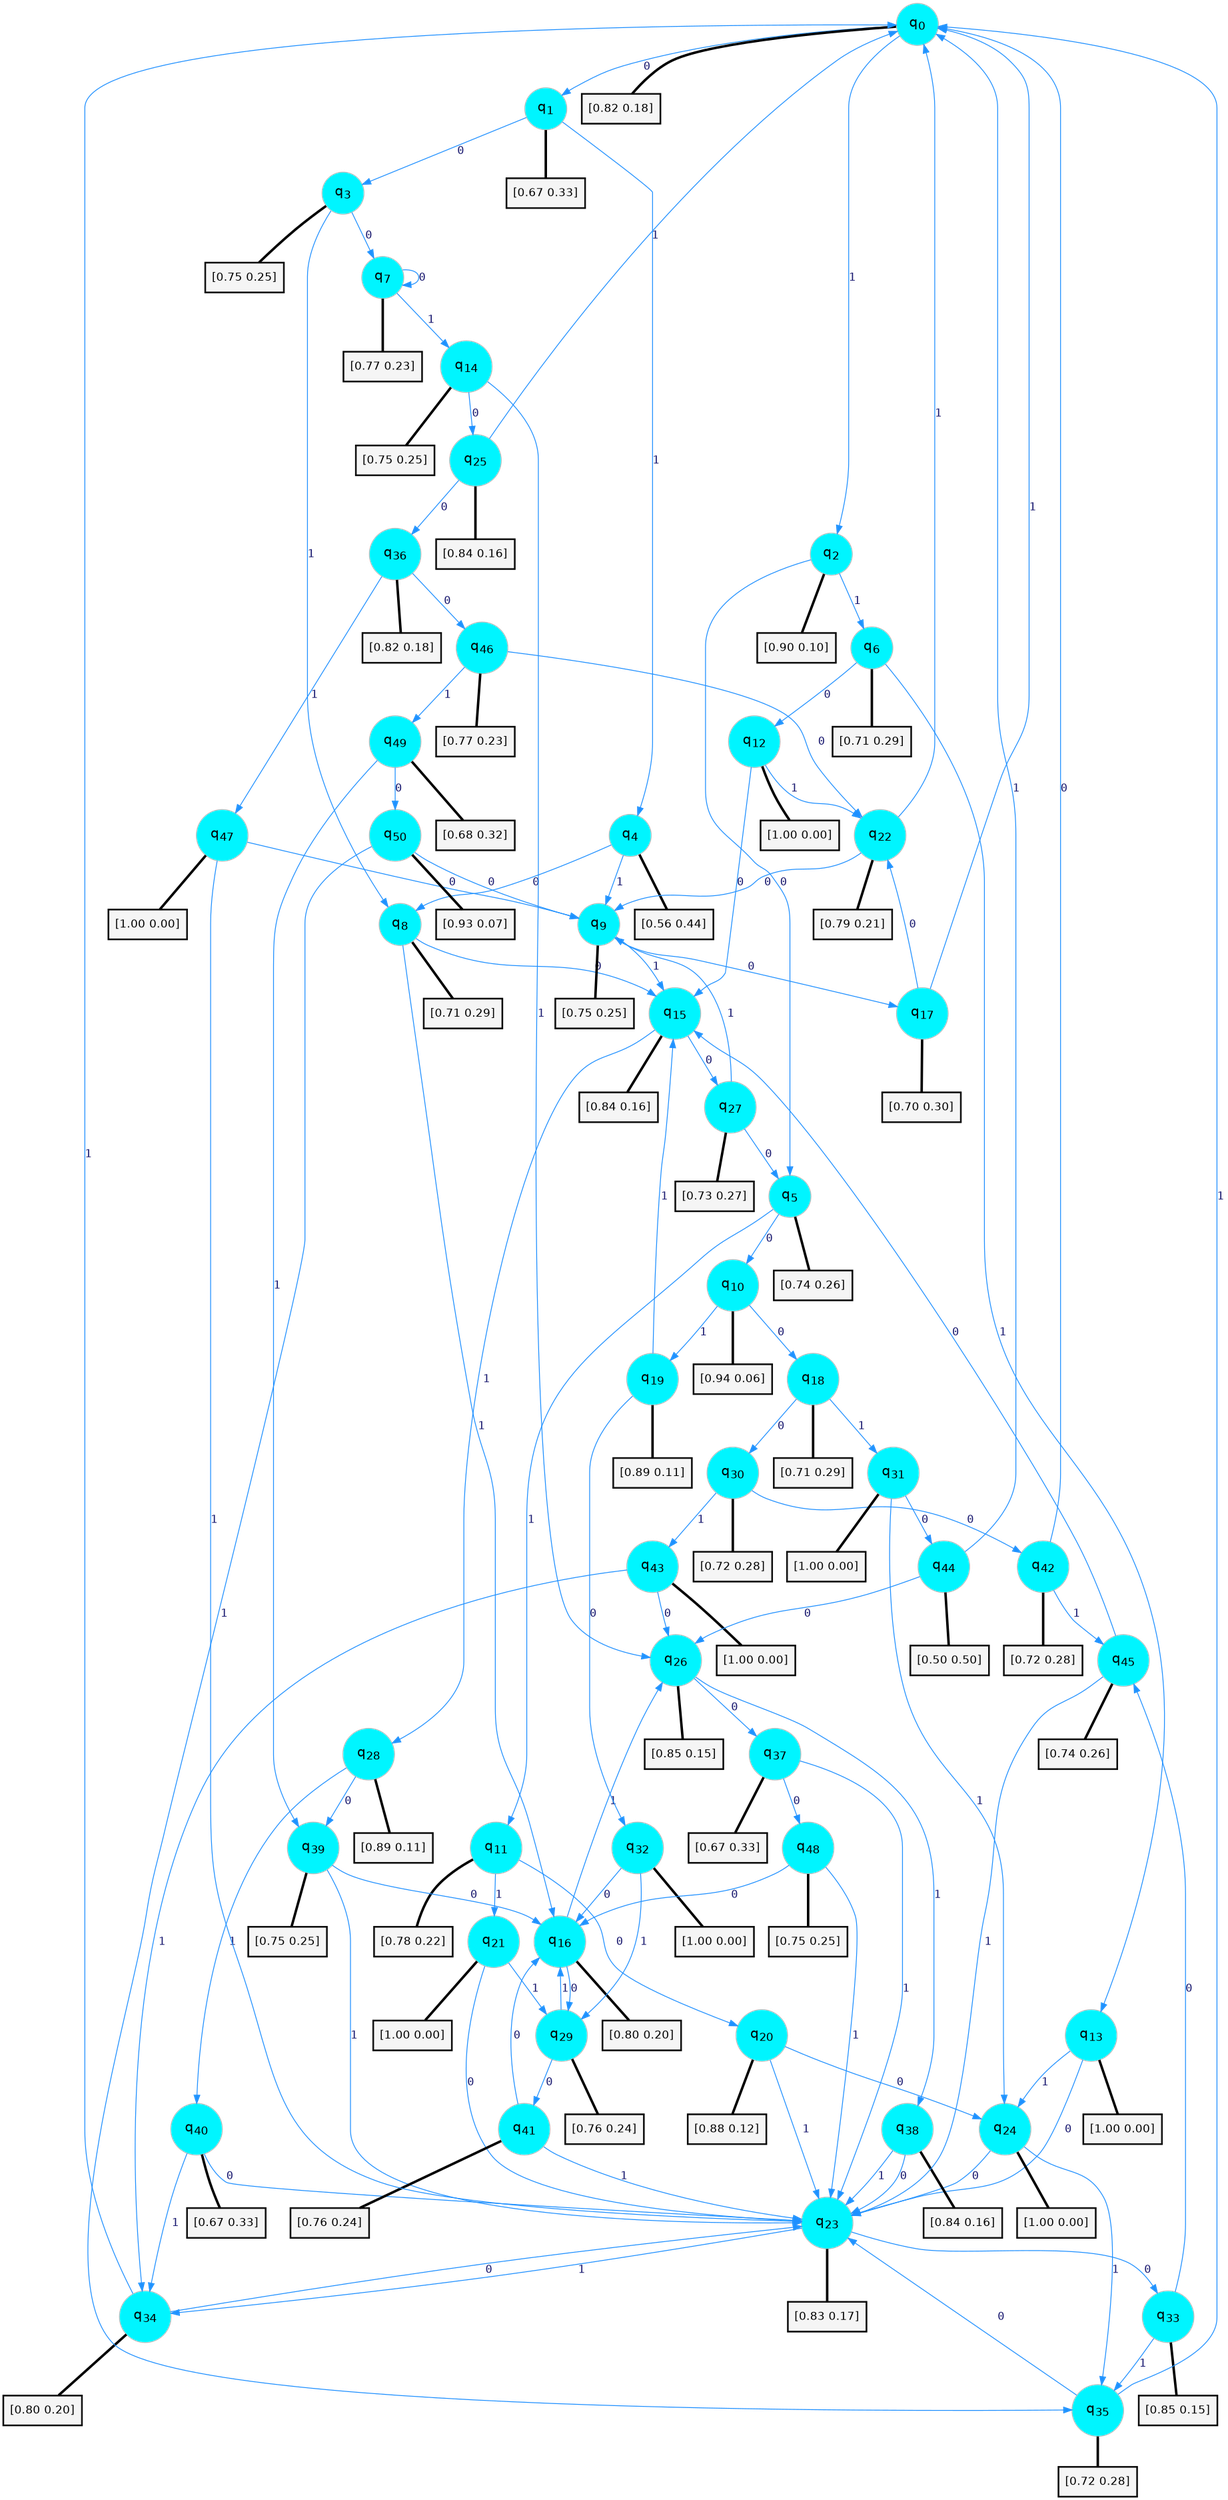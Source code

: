 digraph G {
graph [
bgcolor=transparent, dpi=300, rankdir=TD, size="40,25"];
node [
color=gray, fillcolor=turquoise1, fontcolor=black, fontname=Helvetica, fontsize=16, fontweight=bold, shape=circle, style=filled];
edge [
arrowsize=1, color=dodgerblue1, fontcolor=midnightblue, fontname=courier, fontweight=bold, penwidth=1, style=solid, weight=20];
0[label=<q<SUB>0</SUB>>];
1[label=<q<SUB>1</SUB>>];
2[label=<q<SUB>2</SUB>>];
3[label=<q<SUB>3</SUB>>];
4[label=<q<SUB>4</SUB>>];
5[label=<q<SUB>5</SUB>>];
6[label=<q<SUB>6</SUB>>];
7[label=<q<SUB>7</SUB>>];
8[label=<q<SUB>8</SUB>>];
9[label=<q<SUB>9</SUB>>];
10[label=<q<SUB>10</SUB>>];
11[label=<q<SUB>11</SUB>>];
12[label=<q<SUB>12</SUB>>];
13[label=<q<SUB>13</SUB>>];
14[label=<q<SUB>14</SUB>>];
15[label=<q<SUB>15</SUB>>];
16[label=<q<SUB>16</SUB>>];
17[label=<q<SUB>17</SUB>>];
18[label=<q<SUB>18</SUB>>];
19[label=<q<SUB>19</SUB>>];
20[label=<q<SUB>20</SUB>>];
21[label=<q<SUB>21</SUB>>];
22[label=<q<SUB>22</SUB>>];
23[label=<q<SUB>23</SUB>>];
24[label=<q<SUB>24</SUB>>];
25[label=<q<SUB>25</SUB>>];
26[label=<q<SUB>26</SUB>>];
27[label=<q<SUB>27</SUB>>];
28[label=<q<SUB>28</SUB>>];
29[label=<q<SUB>29</SUB>>];
30[label=<q<SUB>30</SUB>>];
31[label=<q<SUB>31</SUB>>];
32[label=<q<SUB>32</SUB>>];
33[label=<q<SUB>33</SUB>>];
34[label=<q<SUB>34</SUB>>];
35[label=<q<SUB>35</SUB>>];
36[label=<q<SUB>36</SUB>>];
37[label=<q<SUB>37</SUB>>];
38[label=<q<SUB>38</SUB>>];
39[label=<q<SUB>39</SUB>>];
40[label=<q<SUB>40</SUB>>];
41[label=<q<SUB>41</SUB>>];
42[label=<q<SUB>42</SUB>>];
43[label=<q<SUB>43</SUB>>];
44[label=<q<SUB>44</SUB>>];
45[label=<q<SUB>45</SUB>>];
46[label=<q<SUB>46</SUB>>];
47[label=<q<SUB>47</SUB>>];
48[label=<q<SUB>48</SUB>>];
49[label=<q<SUB>49</SUB>>];
50[label=<q<SUB>50</SUB>>];
51[label="[0.82 0.18]", shape=box,fontcolor=black, fontname=Helvetica, fontsize=14, penwidth=2, fillcolor=whitesmoke,color=black];
52[label="[0.67 0.33]", shape=box,fontcolor=black, fontname=Helvetica, fontsize=14, penwidth=2, fillcolor=whitesmoke,color=black];
53[label="[0.90 0.10]", shape=box,fontcolor=black, fontname=Helvetica, fontsize=14, penwidth=2, fillcolor=whitesmoke,color=black];
54[label="[0.75 0.25]", shape=box,fontcolor=black, fontname=Helvetica, fontsize=14, penwidth=2, fillcolor=whitesmoke,color=black];
55[label="[0.56 0.44]", shape=box,fontcolor=black, fontname=Helvetica, fontsize=14, penwidth=2, fillcolor=whitesmoke,color=black];
56[label="[0.74 0.26]", shape=box,fontcolor=black, fontname=Helvetica, fontsize=14, penwidth=2, fillcolor=whitesmoke,color=black];
57[label="[0.71 0.29]", shape=box,fontcolor=black, fontname=Helvetica, fontsize=14, penwidth=2, fillcolor=whitesmoke,color=black];
58[label="[0.77 0.23]", shape=box,fontcolor=black, fontname=Helvetica, fontsize=14, penwidth=2, fillcolor=whitesmoke,color=black];
59[label="[0.71 0.29]", shape=box,fontcolor=black, fontname=Helvetica, fontsize=14, penwidth=2, fillcolor=whitesmoke,color=black];
60[label="[0.75 0.25]", shape=box,fontcolor=black, fontname=Helvetica, fontsize=14, penwidth=2, fillcolor=whitesmoke,color=black];
61[label="[0.94 0.06]", shape=box,fontcolor=black, fontname=Helvetica, fontsize=14, penwidth=2, fillcolor=whitesmoke,color=black];
62[label="[0.78 0.22]", shape=box,fontcolor=black, fontname=Helvetica, fontsize=14, penwidth=2, fillcolor=whitesmoke,color=black];
63[label="[1.00 0.00]", shape=box,fontcolor=black, fontname=Helvetica, fontsize=14, penwidth=2, fillcolor=whitesmoke,color=black];
64[label="[1.00 0.00]", shape=box,fontcolor=black, fontname=Helvetica, fontsize=14, penwidth=2, fillcolor=whitesmoke,color=black];
65[label="[0.75 0.25]", shape=box,fontcolor=black, fontname=Helvetica, fontsize=14, penwidth=2, fillcolor=whitesmoke,color=black];
66[label="[0.84 0.16]", shape=box,fontcolor=black, fontname=Helvetica, fontsize=14, penwidth=2, fillcolor=whitesmoke,color=black];
67[label="[0.80 0.20]", shape=box,fontcolor=black, fontname=Helvetica, fontsize=14, penwidth=2, fillcolor=whitesmoke,color=black];
68[label="[0.70 0.30]", shape=box,fontcolor=black, fontname=Helvetica, fontsize=14, penwidth=2, fillcolor=whitesmoke,color=black];
69[label="[0.71 0.29]", shape=box,fontcolor=black, fontname=Helvetica, fontsize=14, penwidth=2, fillcolor=whitesmoke,color=black];
70[label="[0.89 0.11]", shape=box,fontcolor=black, fontname=Helvetica, fontsize=14, penwidth=2, fillcolor=whitesmoke,color=black];
71[label="[0.88 0.12]", shape=box,fontcolor=black, fontname=Helvetica, fontsize=14, penwidth=2, fillcolor=whitesmoke,color=black];
72[label="[1.00 0.00]", shape=box,fontcolor=black, fontname=Helvetica, fontsize=14, penwidth=2, fillcolor=whitesmoke,color=black];
73[label="[0.79 0.21]", shape=box,fontcolor=black, fontname=Helvetica, fontsize=14, penwidth=2, fillcolor=whitesmoke,color=black];
74[label="[0.83 0.17]", shape=box,fontcolor=black, fontname=Helvetica, fontsize=14, penwidth=2, fillcolor=whitesmoke,color=black];
75[label="[1.00 0.00]", shape=box,fontcolor=black, fontname=Helvetica, fontsize=14, penwidth=2, fillcolor=whitesmoke,color=black];
76[label="[0.84 0.16]", shape=box,fontcolor=black, fontname=Helvetica, fontsize=14, penwidth=2, fillcolor=whitesmoke,color=black];
77[label="[0.85 0.15]", shape=box,fontcolor=black, fontname=Helvetica, fontsize=14, penwidth=2, fillcolor=whitesmoke,color=black];
78[label="[0.73 0.27]", shape=box,fontcolor=black, fontname=Helvetica, fontsize=14, penwidth=2, fillcolor=whitesmoke,color=black];
79[label="[0.89 0.11]", shape=box,fontcolor=black, fontname=Helvetica, fontsize=14, penwidth=2, fillcolor=whitesmoke,color=black];
80[label="[0.76 0.24]", shape=box,fontcolor=black, fontname=Helvetica, fontsize=14, penwidth=2, fillcolor=whitesmoke,color=black];
81[label="[0.72 0.28]", shape=box,fontcolor=black, fontname=Helvetica, fontsize=14, penwidth=2, fillcolor=whitesmoke,color=black];
82[label="[1.00 0.00]", shape=box,fontcolor=black, fontname=Helvetica, fontsize=14, penwidth=2, fillcolor=whitesmoke,color=black];
83[label="[1.00 0.00]", shape=box,fontcolor=black, fontname=Helvetica, fontsize=14, penwidth=2, fillcolor=whitesmoke,color=black];
84[label="[0.85 0.15]", shape=box,fontcolor=black, fontname=Helvetica, fontsize=14, penwidth=2, fillcolor=whitesmoke,color=black];
85[label="[0.80 0.20]", shape=box,fontcolor=black, fontname=Helvetica, fontsize=14, penwidth=2, fillcolor=whitesmoke,color=black];
86[label="[0.72 0.28]", shape=box,fontcolor=black, fontname=Helvetica, fontsize=14, penwidth=2, fillcolor=whitesmoke,color=black];
87[label="[0.82 0.18]", shape=box,fontcolor=black, fontname=Helvetica, fontsize=14, penwidth=2, fillcolor=whitesmoke,color=black];
88[label="[0.67 0.33]", shape=box,fontcolor=black, fontname=Helvetica, fontsize=14, penwidth=2, fillcolor=whitesmoke,color=black];
89[label="[0.84 0.16]", shape=box,fontcolor=black, fontname=Helvetica, fontsize=14, penwidth=2, fillcolor=whitesmoke,color=black];
90[label="[0.75 0.25]", shape=box,fontcolor=black, fontname=Helvetica, fontsize=14, penwidth=2, fillcolor=whitesmoke,color=black];
91[label="[0.67 0.33]", shape=box,fontcolor=black, fontname=Helvetica, fontsize=14, penwidth=2, fillcolor=whitesmoke,color=black];
92[label="[0.76 0.24]", shape=box,fontcolor=black, fontname=Helvetica, fontsize=14, penwidth=2, fillcolor=whitesmoke,color=black];
93[label="[0.72 0.28]", shape=box,fontcolor=black, fontname=Helvetica, fontsize=14, penwidth=2, fillcolor=whitesmoke,color=black];
94[label="[1.00 0.00]", shape=box,fontcolor=black, fontname=Helvetica, fontsize=14, penwidth=2, fillcolor=whitesmoke,color=black];
95[label="[0.50 0.50]", shape=box,fontcolor=black, fontname=Helvetica, fontsize=14, penwidth=2, fillcolor=whitesmoke,color=black];
96[label="[0.74 0.26]", shape=box,fontcolor=black, fontname=Helvetica, fontsize=14, penwidth=2, fillcolor=whitesmoke,color=black];
97[label="[0.77 0.23]", shape=box,fontcolor=black, fontname=Helvetica, fontsize=14, penwidth=2, fillcolor=whitesmoke,color=black];
98[label="[1.00 0.00]", shape=box,fontcolor=black, fontname=Helvetica, fontsize=14, penwidth=2, fillcolor=whitesmoke,color=black];
99[label="[0.75 0.25]", shape=box,fontcolor=black, fontname=Helvetica, fontsize=14, penwidth=2, fillcolor=whitesmoke,color=black];
100[label="[0.68 0.32]", shape=box,fontcolor=black, fontname=Helvetica, fontsize=14, penwidth=2, fillcolor=whitesmoke,color=black];
101[label="[0.93 0.07]", shape=box,fontcolor=black, fontname=Helvetica, fontsize=14, penwidth=2, fillcolor=whitesmoke,color=black];
0->1 [label=0];
0->2 [label=1];
0->51 [arrowhead=none, penwidth=3,color=black];
1->3 [label=0];
1->4 [label=1];
1->52 [arrowhead=none, penwidth=3,color=black];
2->5 [label=0];
2->6 [label=1];
2->53 [arrowhead=none, penwidth=3,color=black];
3->7 [label=0];
3->8 [label=1];
3->54 [arrowhead=none, penwidth=3,color=black];
4->8 [label=0];
4->9 [label=1];
4->55 [arrowhead=none, penwidth=3,color=black];
5->10 [label=0];
5->11 [label=1];
5->56 [arrowhead=none, penwidth=3,color=black];
6->12 [label=0];
6->13 [label=1];
6->57 [arrowhead=none, penwidth=3,color=black];
7->7 [label=0];
7->14 [label=1];
7->58 [arrowhead=none, penwidth=3,color=black];
8->15 [label=0];
8->16 [label=1];
8->59 [arrowhead=none, penwidth=3,color=black];
9->17 [label=0];
9->15 [label=1];
9->60 [arrowhead=none, penwidth=3,color=black];
10->18 [label=0];
10->19 [label=1];
10->61 [arrowhead=none, penwidth=3,color=black];
11->20 [label=0];
11->21 [label=1];
11->62 [arrowhead=none, penwidth=3,color=black];
12->15 [label=0];
12->22 [label=1];
12->63 [arrowhead=none, penwidth=3,color=black];
13->23 [label=0];
13->24 [label=1];
13->64 [arrowhead=none, penwidth=3,color=black];
14->25 [label=0];
14->26 [label=1];
14->65 [arrowhead=none, penwidth=3,color=black];
15->27 [label=0];
15->28 [label=1];
15->66 [arrowhead=none, penwidth=3,color=black];
16->29 [label=0];
16->26 [label=1];
16->67 [arrowhead=none, penwidth=3,color=black];
17->22 [label=0];
17->0 [label=1];
17->68 [arrowhead=none, penwidth=3,color=black];
18->30 [label=0];
18->31 [label=1];
18->69 [arrowhead=none, penwidth=3,color=black];
19->32 [label=0];
19->15 [label=1];
19->70 [arrowhead=none, penwidth=3,color=black];
20->24 [label=0];
20->23 [label=1];
20->71 [arrowhead=none, penwidth=3,color=black];
21->23 [label=0];
21->29 [label=1];
21->72 [arrowhead=none, penwidth=3,color=black];
22->9 [label=0];
22->0 [label=1];
22->73 [arrowhead=none, penwidth=3,color=black];
23->33 [label=0];
23->34 [label=1];
23->74 [arrowhead=none, penwidth=3,color=black];
24->23 [label=0];
24->35 [label=1];
24->75 [arrowhead=none, penwidth=3,color=black];
25->36 [label=0];
25->0 [label=1];
25->76 [arrowhead=none, penwidth=3,color=black];
26->37 [label=0];
26->38 [label=1];
26->77 [arrowhead=none, penwidth=3,color=black];
27->5 [label=0];
27->9 [label=1];
27->78 [arrowhead=none, penwidth=3,color=black];
28->39 [label=0];
28->40 [label=1];
28->79 [arrowhead=none, penwidth=3,color=black];
29->41 [label=0];
29->16 [label=1];
29->80 [arrowhead=none, penwidth=3,color=black];
30->42 [label=0];
30->43 [label=1];
30->81 [arrowhead=none, penwidth=3,color=black];
31->44 [label=0];
31->24 [label=1];
31->82 [arrowhead=none, penwidth=3,color=black];
32->16 [label=0];
32->29 [label=1];
32->83 [arrowhead=none, penwidth=3,color=black];
33->45 [label=0];
33->35 [label=1];
33->84 [arrowhead=none, penwidth=3,color=black];
34->23 [label=0];
34->0 [label=1];
34->85 [arrowhead=none, penwidth=3,color=black];
35->23 [label=0];
35->0 [label=1];
35->86 [arrowhead=none, penwidth=3,color=black];
36->46 [label=0];
36->47 [label=1];
36->87 [arrowhead=none, penwidth=3,color=black];
37->48 [label=0];
37->23 [label=1];
37->88 [arrowhead=none, penwidth=3,color=black];
38->23 [label=0];
38->23 [label=1];
38->89 [arrowhead=none, penwidth=3,color=black];
39->16 [label=0];
39->23 [label=1];
39->90 [arrowhead=none, penwidth=3,color=black];
40->23 [label=0];
40->34 [label=1];
40->91 [arrowhead=none, penwidth=3,color=black];
41->16 [label=0];
41->23 [label=1];
41->92 [arrowhead=none, penwidth=3,color=black];
42->0 [label=0];
42->45 [label=1];
42->93 [arrowhead=none, penwidth=3,color=black];
43->26 [label=0];
43->34 [label=1];
43->94 [arrowhead=none, penwidth=3,color=black];
44->26 [label=0];
44->0 [label=1];
44->95 [arrowhead=none, penwidth=3,color=black];
45->15 [label=0];
45->23 [label=1];
45->96 [arrowhead=none, penwidth=3,color=black];
46->22 [label=0];
46->49 [label=1];
46->97 [arrowhead=none, penwidth=3,color=black];
47->9 [label=0];
47->23 [label=1];
47->98 [arrowhead=none, penwidth=3,color=black];
48->16 [label=0];
48->23 [label=1];
48->99 [arrowhead=none, penwidth=3,color=black];
49->50 [label=0];
49->39 [label=1];
49->100 [arrowhead=none, penwidth=3,color=black];
50->9 [label=0];
50->35 [label=1];
50->101 [arrowhead=none, penwidth=3,color=black];
}
